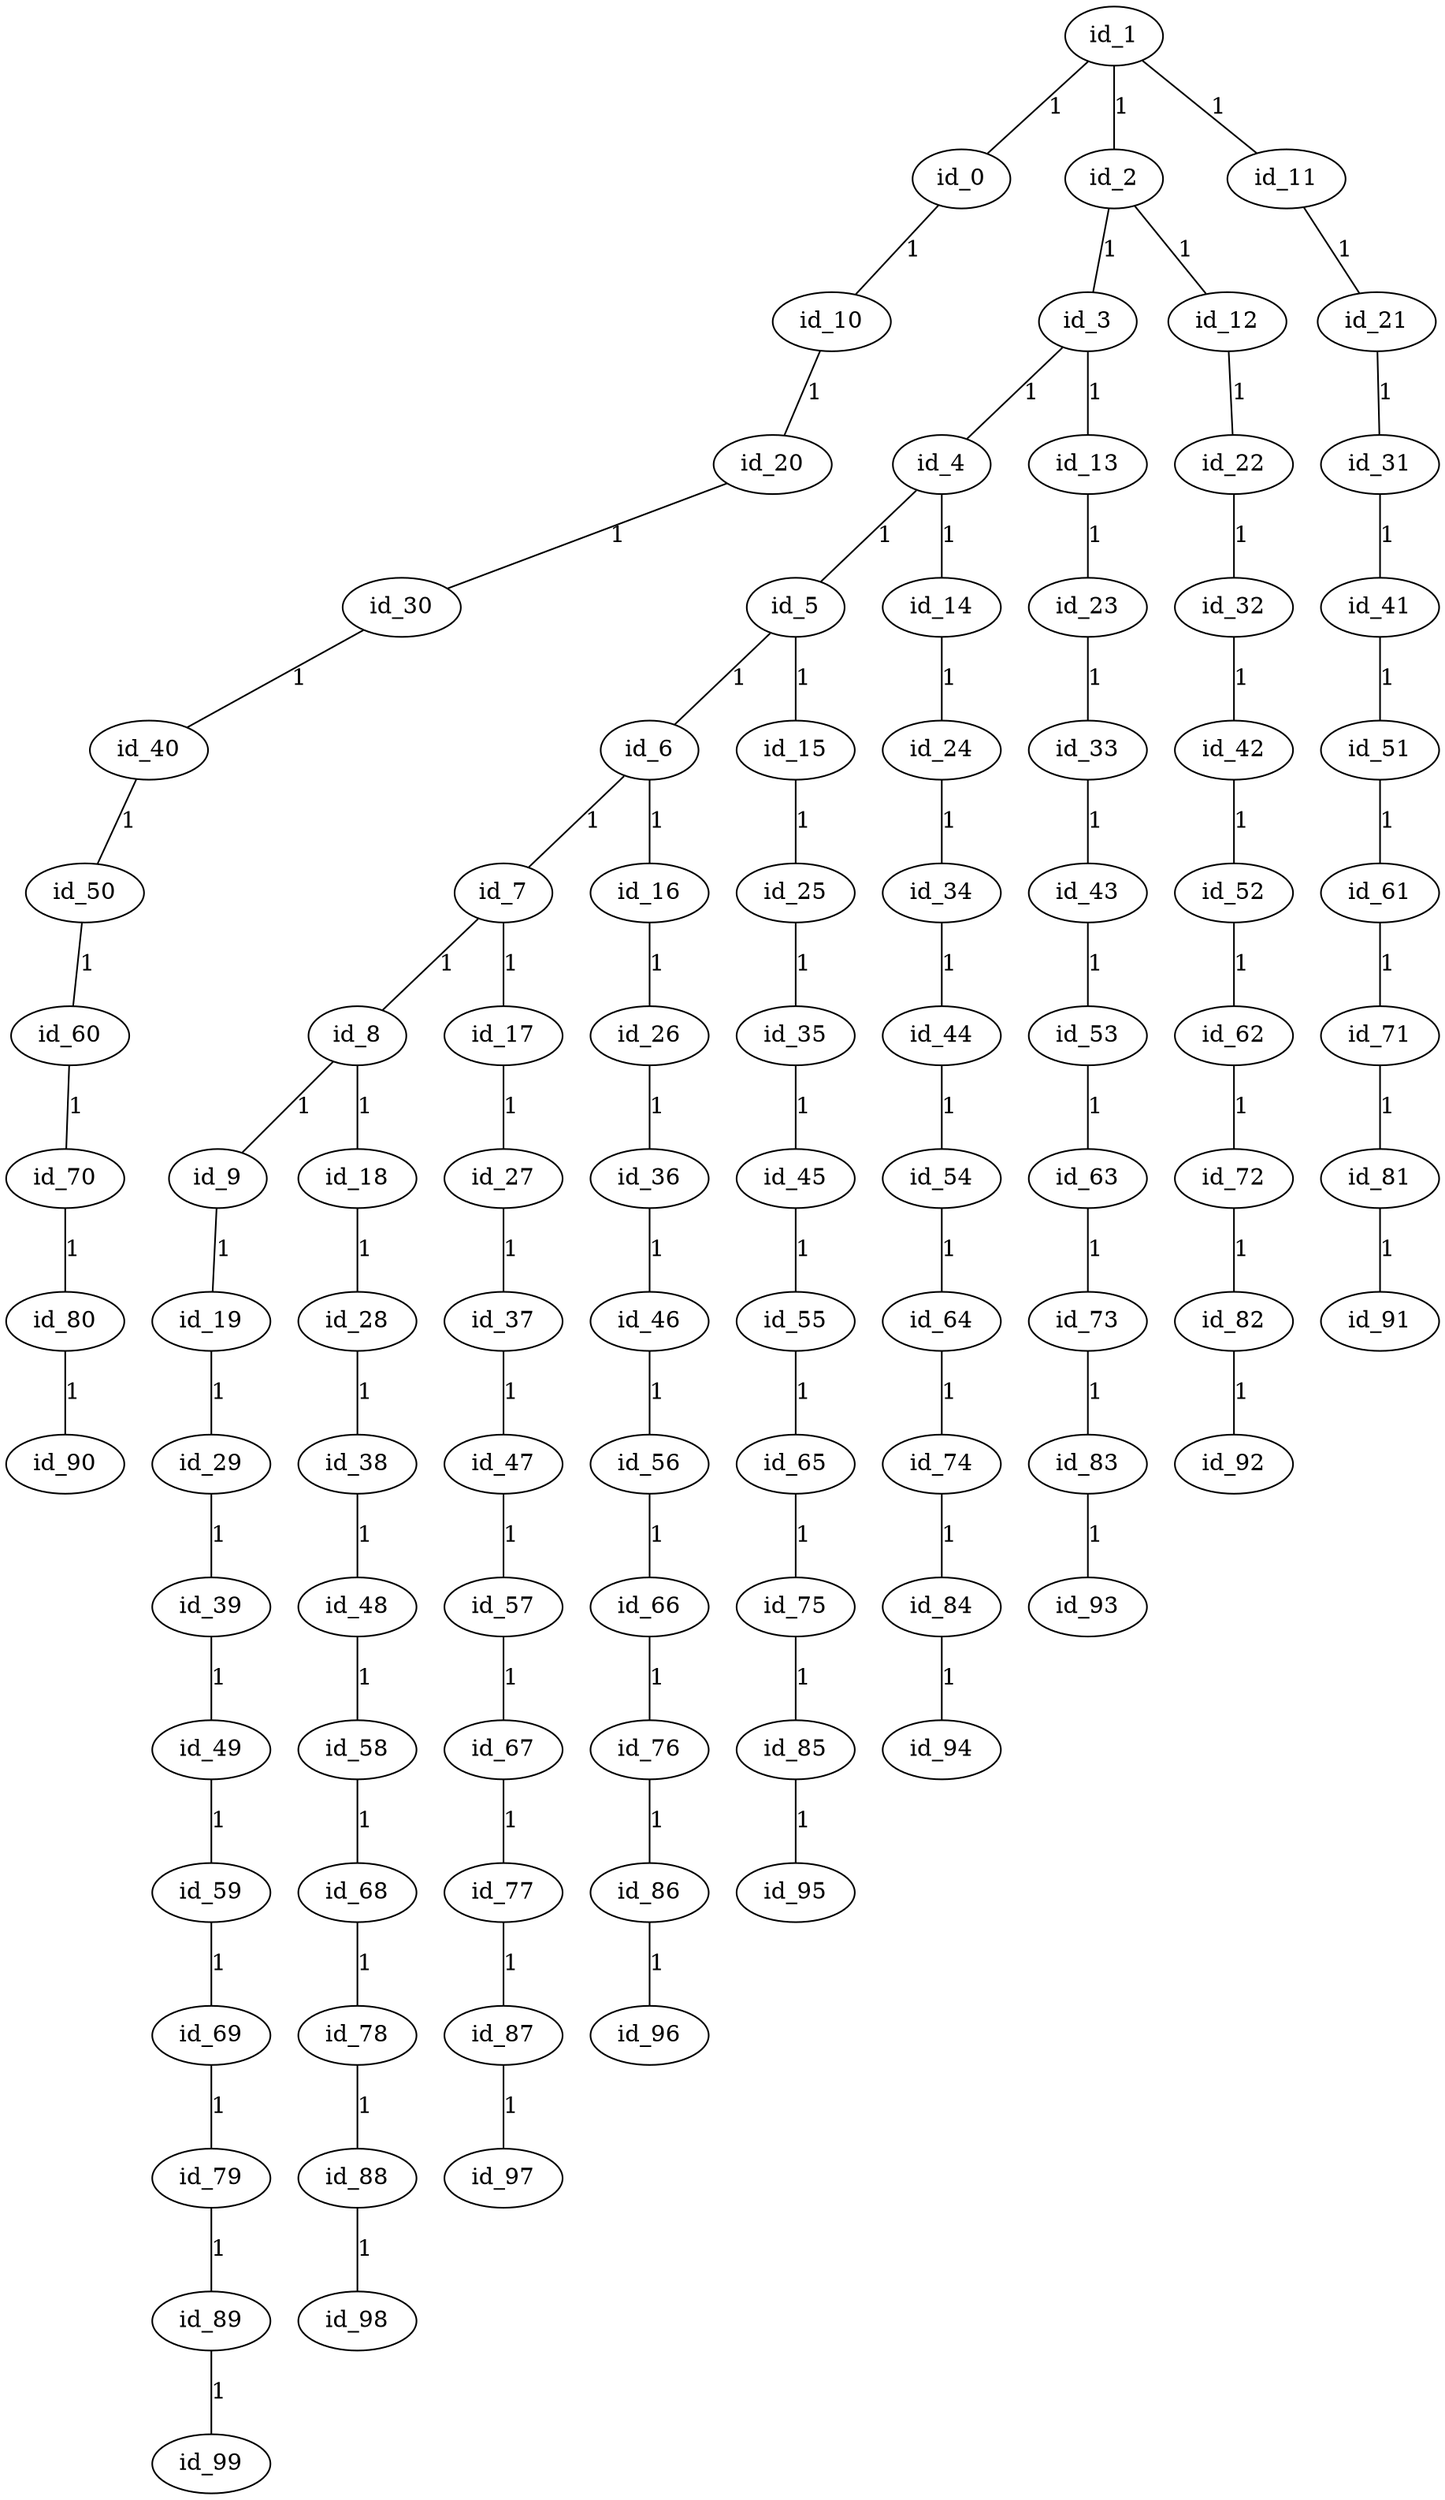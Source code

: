 graph GR{
id_0;
id_2;
id_11;
id_10;
id_3;
id_12;
id_21;
id_20;
id_4;
id_13;
id_22;
id_31;
id_30;
id_5;
id_14;
id_23;
id_32;
id_41;
id_40;
id_6;
id_15;
id_24;
id_33;
id_42;
id_51;
id_50;
id_7;
id_16;
id_25;
id_34;
id_43;
id_52;
id_61;
id_60;
id_8;
id_17;
id_26;
id_35;
id_44;
id_53;
id_62;
id_71;
id_70;
id_9;
id_18;
id_27;
id_36;
id_45;
id_54;
id_63;
id_72;
id_81;
id_80;
id_19;
id_28;
id_37;
id_46;
id_55;
id_64;
id_73;
id_82;
id_91;
id_90;
id_29;
id_38;
id_47;
id_56;
id_65;
id_74;
id_83;
id_92;
id_39;
id_48;
id_57;
id_66;
id_75;
id_84;
id_93;
id_49;
id_58;
id_67;
id_76;
id_85;
id_94;
id_59;
id_68;
id_77;
id_86;
id_95;
id_69;
id_78;
id_87;
id_96;
id_79;
id_88;
id_97;
id_89;
id_98;
id_99;
id_1;
id_1;
id_1--id_0[label=1];
id_1--id_2[label=1];
id_1--id_11[label=1];
id_0--id_10[label=1];
id_2--id_3[label=1];
id_2--id_12[label=1];
id_11--id_21[label=1];
id_10--id_20[label=1];
id_3--id_4[label=1];
id_3--id_13[label=1];
id_12--id_22[label=1];
id_21--id_31[label=1];
id_20--id_30[label=1];
id_4--id_5[label=1];
id_4--id_14[label=1];
id_13--id_23[label=1];
id_22--id_32[label=1];
id_31--id_41[label=1];
id_30--id_40[label=1];
id_5--id_6[label=1];
id_5--id_15[label=1];
id_14--id_24[label=1];
id_23--id_33[label=1];
id_32--id_42[label=1];
id_41--id_51[label=1];
id_40--id_50[label=1];
id_6--id_7[label=1];
id_6--id_16[label=1];
id_15--id_25[label=1];
id_24--id_34[label=1];
id_33--id_43[label=1];
id_42--id_52[label=1];
id_51--id_61[label=1];
id_50--id_60[label=1];
id_7--id_8[label=1];
id_7--id_17[label=1];
id_16--id_26[label=1];
id_25--id_35[label=1];
id_34--id_44[label=1];
id_43--id_53[label=1];
id_52--id_62[label=1];
id_61--id_71[label=1];
id_60--id_70[label=1];
id_8--id_9[label=1];
id_8--id_18[label=1];
id_17--id_27[label=1];
id_26--id_36[label=1];
id_35--id_45[label=1];
id_44--id_54[label=1];
id_53--id_63[label=1];
id_62--id_72[label=1];
id_71--id_81[label=1];
id_70--id_80[label=1];
id_9--id_19[label=1];
id_18--id_28[label=1];
id_27--id_37[label=1];
id_36--id_46[label=1];
id_45--id_55[label=1];
id_54--id_64[label=1];
id_63--id_73[label=1];
id_72--id_82[label=1];
id_81--id_91[label=1];
id_80--id_90[label=1];
id_19--id_29[label=1];
id_28--id_38[label=1];
id_37--id_47[label=1];
id_46--id_56[label=1];
id_55--id_65[label=1];
id_64--id_74[label=1];
id_73--id_83[label=1];
id_82--id_92[label=1];
id_29--id_39[label=1];
id_38--id_48[label=1];
id_47--id_57[label=1];
id_56--id_66[label=1];
id_65--id_75[label=1];
id_74--id_84[label=1];
id_83--id_93[label=1];
id_39--id_49[label=1];
id_48--id_58[label=1];
id_57--id_67[label=1];
id_66--id_76[label=1];
id_75--id_85[label=1];
id_84--id_94[label=1];
id_49--id_59[label=1];
id_58--id_68[label=1];
id_67--id_77[label=1];
id_76--id_86[label=1];
id_85--id_95[label=1];
id_59--id_69[label=1];
id_68--id_78[label=1];
id_77--id_87[label=1];
id_86--id_96[label=1];
id_69--id_79[label=1];
id_78--id_88[label=1];
id_87--id_97[label=1];
id_79--id_89[label=1];
id_88--id_98[label=1];
id_89--id_99[label=1];
}